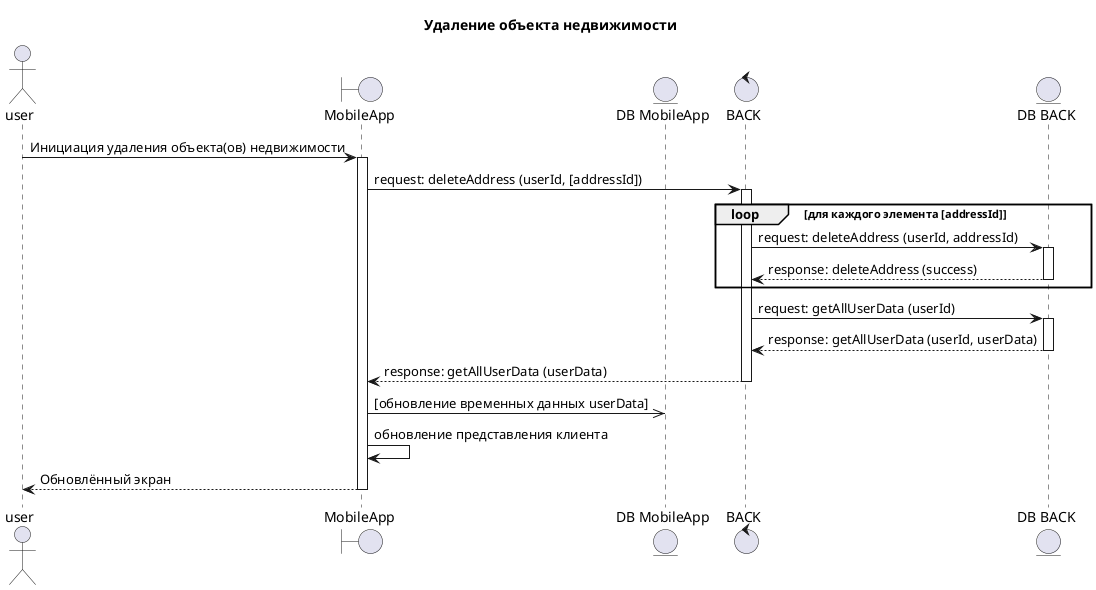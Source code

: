 @startuml
title "Удаление объекта недвижимости"
actor user
boundary "MobileApp" as mobapp
entity "DB MobileApp" as dbmob
control "BACK" as back
entity "DB BACK" as db

user -> mobapp : Инициация удаления объекта(ов) недвижимости
activate mobapp
    mobapp -> back : request: deleteAddress (userId, [addressId])
    activate back

loop для каждого элемента [addressId]

        back -> db : request: deleteAddress (userId, addressId)
        activate db
            db --> back : response: deleteAddress (success)
        deactivate db
end
        back -> db : request: getAllUserData (userId)
        activate db
            db --> back : response: getAllUserData (userId, userData)
        deactivate db
        back --> mobapp : response: getAllUserData (userData)
    deactivate back
    mobapp ->> dbmob : [обновление временных данных userData]
    mobapp -> mobapp : обновление представления клиента
    mobapp --> user : Обновлённый экран
deactivate mobapp

@enduml
